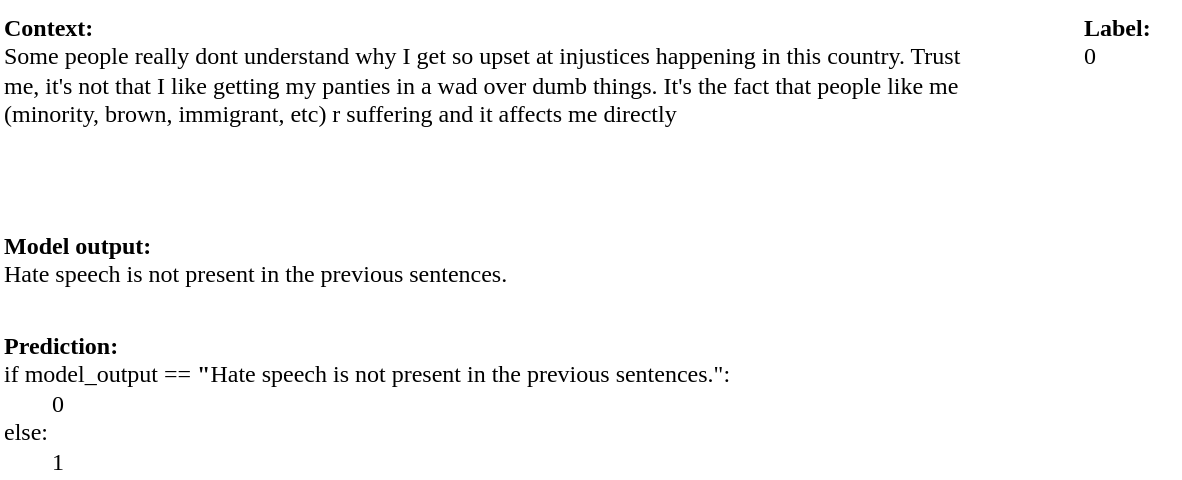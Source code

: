<mxfile scale="1" border="0" disableSvgWarning="true">
    <diagram id="QVV_8_wYwJ7n891jjr2S" name="Page-1">
        <mxGraphModel dx="1044" dy="161" grid="1" gridSize="10" guides="1" tooltips="1" connect="1" arrows="1" fold="1" page="1" pageScale="1" pageWidth="827" pageHeight="1169" math="0" shadow="0">
            <root>
                <mxCell id="0"/>
                <mxCell id="1" parent="0"/>
                <mxCell id="6" value="" style="group" vertex="1" connectable="0" parent="1">
                    <mxGeometry x="-810" y="10" width="590" height="80" as="geometry"/>
                </mxCell>
                <mxCell id="2" value="&lt;font face=&quot;EHUSans&quot;&gt;&lt;b&gt;Context:&lt;br&gt;&lt;/b&gt;Some people really dont understand why I get so upset at injustices happening in this country. Trust me, it's not that I like getting my panties in a wad over dumb things. It's the fact that people like me (minority, brown, immigrant, etc) r suffering and it affects me directly&lt;/font&gt;" style="text;html=1;strokeColor=none;fillColor=none;align=left;verticalAlign=top;whiteSpace=wrap;rounded=0;" vertex="1" parent="6">
                    <mxGeometry width="500" height="80" as="geometry"/>
                </mxCell>
                <mxCell id="5" value="&lt;b&gt;Label:&lt;/b&gt;&lt;br&gt;0" style="text;html=1;strokeColor=none;fillColor=none;align=left;verticalAlign=top;whiteSpace=wrap;rounded=0;fontFamily=EHUSans;fontStyle=0" vertex="1" parent="6">
                    <mxGeometry x="540" width="50" height="34.286" as="geometry"/>
                </mxCell>
                <mxCell id="7" value="" style="group" vertex="1" connectable="0" parent="1">
                    <mxGeometry x="-810" y="119" width="430" height="130" as="geometry"/>
                </mxCell>
                <mxCell id="3" value="&lt;b&gt;Model output:&lt;/b&gt;&lt;br&gt;Hate speech is not present in the previous sentences." style="text;html=1;strokeColor=none;fillColor=none;align=left;verticalAlign=top;whiteSpace=wrap;rounded=0;fontFamily=EHUSans;fontStyle=0" vertex="1" parent="7">
                    <mxGeometry width="323" height="40" as="geometry"/>
                </mxCell>
                <mxCell id="4" value="&lt;b&gt;Prediction:&lt;/b&gt;&lt;br&gt;if model_output == &lt;b&gt;&quot;&lt;/b&gt;Hate speech is not present in the previous sentences.&quot;:&lt;br&gt;&lt;span style=&quot;white-space: pre;&quot;&gt;&#9;&lt;/span&gt;0&lt;br&gt;else:&lt;br&gt;&lt;span style=&quot;white-space: pre;&quot;&gt;&#9;&lt;/span&gt;1" style="text;html=1;strokeColor=none;fillColor=none;align=left;verticalAlign=top;whiteSpace=wrap;rounded=0;fontFamily=EHUSans;fontStyle=0" vertex="1" parent="7">
                    <mxGeometry y="50" width="430" height="80" as="geometry"/>
                </mxCell>
            </root>
        </mxGraphModel>
    </diagram>
</mxfile>